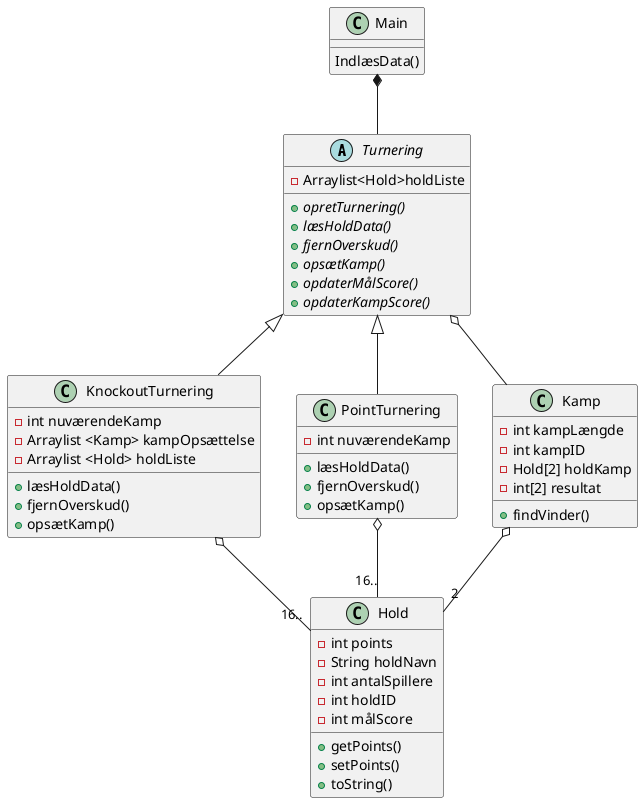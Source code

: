 @startuml
'https://plantuml.com/class-diagram

abstract class Turnering
class Main
class Hold
class KnockoutTurnering
class PointTurnering
class Kamp

Main *-- Turnering
Turnering <|-- KnockoutTurnering
Turnering<|-- PointTurnering
KnockoutTurnering o-- "16.." Hold
PointTurnering o-- "16.." Hold
Turnering o-- Kamp
Kamp o-- "2" Hold


class Main {
IndlæsData()
}
class Kamp{
- int kampLængde
- int kampID
- Hold[2] holdKamp
- int[2] resultat
+ findVinder()
}

class Hold{
- int points
- String holdNavn
- int antalSpillere
- int holdID
- int målScore
+ getPoints()
+ setPoints()
+ toString()

}
abstract class Turnering{
- Arraylist<Hold>holdListe
+ {abstract}opretTurnering()
+ {abstract}læsHoldData()
+ {abstract}fjernOverskud()
+ {abstract}opsætKamp()
+ {abstract}opdaterMålScore()
+ {abstract}opdaterKampScore()
}
class KnockoutTurnering{
- int nuværendeKamp
- Arraylist <Kamp> kampOpsættelse
- Arraylist <Hold> holdListe
+ læsHoldData()
+ fjernOverskud()
+ opsætKamp()
}
class PointTurnering{
- int nuværendeKamp
+ læsHoldData()
+ fjernOverskud()
+ opsætKamp()
}


@enduml